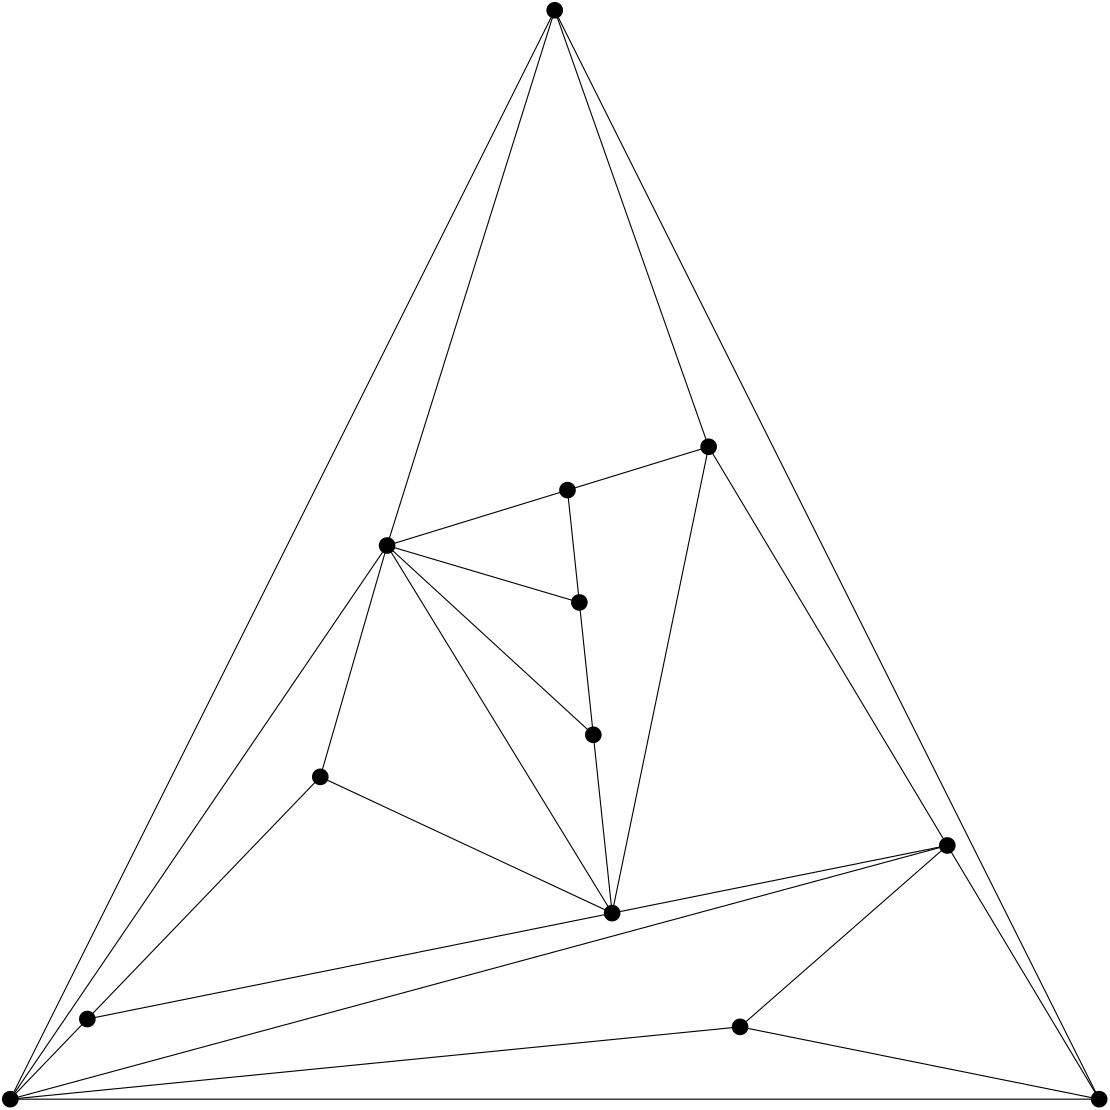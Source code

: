 <?xml version="1.0"?>
			<!DOCTYPE ipe SYSTEM "ipe.dtd">
			<ipe version="70005" creator="Ipe 7.1.4">
			<info created="D:20150825115823" modified="D:20150825115852"/>
					<ipestyle name="basic">
		<symbol name="arrow/arc(spx)">
		<path stroke="sym-stroke" fill="sym-stroke" pen="sym-pen">
		0 0 m
		-1 0.333 l
		-1 -0.333 l
		h
		</path>
		</symbol>
		<symbol name="arrow/farc(spx)">
		<path stroke="sym-stroke" fill="white" pen="sym-pen">
		0 0 m
		-1 0.333 l
		-1 -0.333 l
		h
		</path>
		</symbol>
		<symbol name="mark/circle(sx)" transformations="translations">
		<path fill="sym-stroke">
		0.6 0 0 0.6 0 0 e
		0.4 0 0 0.4 0 0 e
		</path>
		</symbol>
		<symbol name="mark/disk(sx)" transformations="translations">
		<path fill="sym-stroke">
		0.6 0 0 0.6 0 0 e
		</path>
		</symbol>
		<symbol name="mark/fdisk(sfx)" transformations="translations">
		<group>
		<path fill="sym-fill">
		0.5 0 0 0.5 0 0 e
		</path>
		<path fill="sym-stroke" fillrule="eofill">
		0.6 0 0 0.6 0 0 e
		0.4 0 0 0.4 0 0 e
		</path>
		</group>
		</symbol>
		<symbol name="mark/box(sx)" transformations="translations">
		<path fill="sym-stroke" fillrule="eofill">
		-0.6 -0.6 m
		0.6 -0.6 l
		0.6 0.6 l
		-0.6 0.6 l
		h
		-0.4 -0.4 m
		0.4 -0.4 l
		0.4 0.4 l
		-0.4 0.4 l
		h
		</path>
		</symbol>
		<symbol name="mark/square(sx)" transformations="translations">
		<path fill="sym-stroke">
		-0.6 -0.6 m
		0.6 -0.6 l
		0.6 0.6 l
		-0.6 0.6 l
		h
		</path>
		</symbol>
		<symbol name="mark/fsquare(sfx)" transformations="translations">
		<group>
		<path fill="sym-fill">
		-0.5 -0.5 m
		0.5 -0.5 l
		0.5 0.5 l
		-0.5 0.5 l
		h
		</path>
		<path fill="sym-stroke" fillrule="eofill">
		-0.6 -0.6 m
		0.6 -0.6 l
		0.6 0.6 l
		-0.6 0.6 l
		h
		-0.4 -0.4 m
		0.4 -0.4 l
		0.4 0.4 l
		-0.4 0.4 l
		h
		</path>
		</group>
		</symbol>
		<symbol name="mark/cross(sx)" transformations="translations">
		<group>
		<path fill="sym-stroke">
		-0.43 -0.57 m
		0.57 0.43 l
		0.43 0.57 l
		-0.57 -0.43 l
		h
		</path>
		<path fill="sym-stroke">
		-0.43 0.57 m
		0.57 -0.43 l
		0.43 -0.57 l
		-0.57 0.43 l
		h
		</path>
		</group>
		</symbol>
		<symbol name="arrow/fnormal(spx)">
		<path stroke="sym-stroke" fill="white" pen="sym-pen">
		0 0 m
		-1 0.333 l
		-1 -0.333 l
		h
		</path>
		</symbol>
		<symbol name="arrow/pointed(spx)">
		<path stroke="sym-stroke" fill="sym-stroke" pen="sym-pen">
		0 0 m
		-1 0.333 l
		-0.8 0 l
		-1 -0.333 l
		h
		</path>
		</symbol>
		<symbol name="arrow/fpointed(spx)">
		<path stroke="sym-stroke" fill="white" pen="sym-pen">
		0 0 m
		-1 0.333 l
		-0.8 0 l
		-1 -0.333 l
		h
		</path>
		</symbol>
		<symbol name="arrow/linear(spx)">
		<path stroke="sym-stroke" pen="sym-pen">
		-1 0.333 m
		0 0 l
		-1 -0.333 l
		</path>
		</symbol>
		<symbol name="arrow/fdouble(spx)">
		<path stroke="sym-stroke" fill="white" pen="sym-pen">
		0 0 m
		-1 0.333 l
		-1 -0.333 l
		h
		-1 0 m
		-2 0.333 l
		-2 -0.333 l
		h
		</path>
		</symbol>
		<symbol name="arrow/double(spx)">
		<path stroke="sym-stroke" fill="sym-stroke" pen="sym-pen">
		0 0 m
		-1 0.333 l
		-1 -0.333 l
		h
		-1 0 m
		-2 0.333 l
		-2 -0.333 l
		h
		</path>
		</symbol>
		<pen name="heavier" value="0.8"/>
		<pen name="fat" value="1.2"/>
		<pen name="ultrafat" value="2"/>
		<symbolsize name="large" value="5"/>
		<symbolsize name="small" value="2"/>
		<symbolsize name="tiny" value="1.1"/>
		<arrowsize name="large" value="10"/>
		<arrowsize name="small" value="5"/>
		<arrowsize name="tiny" value="3"/>
		<color name="red" value="1 0 0"/>
		<color name="green" value="0 1 0"/>
		<color name="blue" value="0 0 1"/>
		<color name="yellow" value="1 1 0"/>
		<color name="orange" value="1 0.647 0"/>
		<color name="gold" value="1 0.843 0"/>
		<color name="purple" value="0.627 0.125 0.941"/>
		<color name="gray" value="0.745"/>
		<color name="brown" value="0.647 0.165 0.165"/>
		<color name="navy" value="0 0 0.502"/>
		<color name="pink" value="1 0.753 0.796"/>
		<color name="seagreen" value="0.18 0.545 0.341"/>
		<color name="turquoise" value="0.251 0.878 0.816"/>
		<color name="violet" value="0.933 0.51 0.933"/>
		<color name="darkblue" value="0 0 0.545"/>
		<color name="darkcyan" value="0 0.545 0.545"/>
		<color name="darkgray" value="0.663"/>
		<color name="darkgreen" value="0 0.392 0"/>
		<color name="darkmagenta" value="0.545 0 0.545"/>
		<color name="darkorange" value="1 0.549 0"/>
		<color name="darkred" value="0.545 0 0"/>
		<color name="lightblue" value="0.678 0.847 0.902"/>
		<color name="lightcyan" value="0.878 1 1"/>
		<color name="lightgray" value="0.827"/>
		<color name="lightgreen" value="0.565 0.933 0.565"/>
		<color name="lightyellow" value="1 1 0.878"/>
		<dashstyle name="dashed" value="[4] 0"/>
		<dashstyle name="dotted" value="[1 3] 0"/>
		<dashstyle name="dash dotted" value="[4 2 1 2] 0"/>
		<dashstyle name="dash dot dotted" value="[4 2 1 2 1 2] 0"/>
		<textsize name="large" value="\large"/>
		<textsize name="Large" value="\Large"/>
		<textsize name="LARGE" value="\LARGE"/>
		<textsize name="huge" value="\huge"/>
		<textsize name="Huge" value="\Huge"/>
		<textsize name="small" value="\small"/>
		<textsize name="footnote" value="\footnotesize"/>
		<textsize name="tiny" value="\tiny"/>
		<textstyle name="center" begin="\begin{center}" end="\end{center}"/>
		<textstyle name="itemize" begin="\begin{itemize}" end="\end{itemize}"/>
		<textstyle name="item" begin="\begin{itemize}\item{}" end="\end{itemize}"/>
		<gridsize name="4 pts" value="4"/>
		<gridsize name="8 pts (~3 mm)" value="8"/>
		<gridsize name="16 pts (~6 mm)" value="16"/>
		<gridsize name="32 pts (~12 mm)" value="32"/>
		<gridsize name="10 pts (~3.5 mm)" value="10"/>
		<gridsize name="20 pts (~7 mm)" value="20"/>
		<gridsize name="14 pts (~5 mm)" value="14"/>
		<gridsize name="28 pts (~10 mm)" value="28"/>
		<gridsize name="56 pts (~20 mm)" value="56"/>
		<anglesize name="90 deg" value="90"/>
		<anglesize name="60 deg" value="60"/>
		<anglesize name="45 deg" value="45"/>
		<anglesize name="30 deg" value="30"/>
		<anglesize name="22.5 deg" value="22.5"/>
		<tiling name="falling" angle="-60" step="4" width="1"/>
		<tiling name="rising" angle="30" step="4" width="1"/>
		</ipestyle>
<page>
			<layer name="alpha"/>
			<layer name="beta"/>
			<view layers="alpha beta" active="alpha"/>
<path layer="beta" stroke="black">
235.652447465560 299.313729394021 m
300.597621012303 319.258454590642 l
</path>
<path layer="beta" stroke="black">
235.652447465560 299.313729394021 m
316.662909670027 166.975276833208 l
</path>
<path layer="beta" stroke="black">
235.652447465560 299.313729394021 m
304.863383080338 278.823214545012 l
</path>
<path layer="beta" stroke="black">
235.652447465560 299.313729394021 m
309.889659001504 231.179049172804 l
</path>
<path layer="beta" stroke="black">
235.652447465560 299.313729394021 m
211.597819597546 216.031193628089 l
</path>
<path layer="beta" stroke="black">
235.652447465560 299.313729394021 m
296.000000000006 492.000000000000 l
</path>
<path layer="beta" stroke="black">
235.652447465560 299.313729394021 m
100.000000000000 100.000000000205 l
</path>
<path layer="beta" stroke="black">
127.746010883993 128.848258621136 m
316.662909670027 166.975276833208 l
</path>
<path layer="beta" stroke="black">
127.746010883993 128.848258621136 m
211.597819597546 216.031193628089 l
</path>
<path layer="beta" stroke="black">
127.746010883993 128.848258621136 m
100.000000000000 100.000000000205 l
</path>
<path layer="beta" stroke="black">
300.597621012303 319.258454590642 m
304.863383080338 278.823214545012 l
</path>
<path layer="beta" stroke="black">
300.597621012303 319.258454590642 m
351.411041589825 334.863304872390 l
</path>
<path layer="beta" stroke="black">
316.662909670027 166.975276833208 m
309.889659001504 231.179049172804 l
</path>
<path layer="beta" stroke="black">
316.662909670027 166.975276833208 m
351.411041589825 334.863304872390 l
</path>
<path layer="beta" stroke="black">
316.662909670027 166.975276833208 m
211.597819597546 216.031193628089 l
</path>
<path layer="beta" stroke="black">
316.662909670027 166.975276833208 m
437.330919817874 191.328373089209 l
</path>
<path layer="beta" stroke="black">
304.863383080338 278.823214545012 m
309.889659001504 231.179049172804 l
</path>
<path layer="beta" stroke="black">
351.411041589825 334.863304872390 m
296.000000000006 492.000000000000 l
</path>
<path layer="beta" stroke="black">
351.411041589825 334.863304872390 m
437.330919817874 191.328373089209 l
</path>
<path layer="beta" stroke="black">
296.000000000006 492.000000000000 m
100.000000000000 100.000000000205 l
</path>
<path layer="beta" stroke="black">
296.000000000006 492.000000000000 m
492.000000000000 100.000000000000 l
</path>
<path layer="beta" stroke="black">
100.000000000000 100.000000000205 m
437.330919817874 191.328373089209 l
</path>
<path layer="beta" stroke="black">
100.000000000000 100.000000000205 m
492.000000000000 100.000000000000 l
</path>
<path layer="beta" stroke="black">
100.000000000000 100.000000000205 m
362.727868554936 126.032078163824 l
</path>
<path layer="beta" stroke="black">
437.330919817874 191.328373089209 m
492.000000000000 100.000000000000 l
</path>
<path layer="beta" stroke="black">
437.330919817874 191.328373089209 m
362.727868554936 126.032078163824 l
</path>
<path layer="beta" stroke="black">
492.000000000000 100.000000000000 m
362.727868554936 126.032078163824 l
</path>
<use layer="alpha" name="mark/disk(sx)" pos="235.652447465560 299.313729394021" size="large" stroke="black"/>
<use layer="alpha" name="mark/disk(sx)" pos="127.746010883993 128.848258621136" size="large" stroke="black"/>
<use layer="alpha" name="mark/disk(sx)" pos="300.597621012303 319.258454590642" size="large" stroke="black"/>
<use layer="alpha" name="mark/disk(sx)" pos="316.662909670027 166.975276833208" size="large" stroke="black"/>
<use layer="alpha" name="mark/disk(sx)" pos="304.863383080338 278.823214545012" size="large" stroke="black"/>
<use layer="alpha" name="mark/disk(sx)" pos="309.889659001504 231.179049172804" size="large" stroke="black"/>
<use layer="alpha" name="mark/disk(sx)" pos="351.411041589825 334.863304872390" size="large" stroke="black"/>
<use layer="alpha" name="mark/disk(sx)" pos="211.597819597546 216.031193628089" size="large" stroke="black"/>
<use layer="alpha" name="mark/disk(sx)" pos="296.000000000006 492.000000000000" size="large" stroke="black"/>
<use layer="alpha" name="mark/disk(sx)" pos="100.000000000000 100.000000000205" size="large" stroke="black"/>
<use layer="alpha" name="mark/disk(sx)" pos="437.330919817874 191.328373089209" size="large" stroke="black"/>
<use layer="alpha" name="mark/disk(sx)" pos="492.000000000000 100.000000000000" size="large" stroke="black"/>
<use layer="alpha" name="mark/disk(sx)" pos="362.727868554936 126.032078163824" size="large" stroke="black"/>
</page>
</ipe>